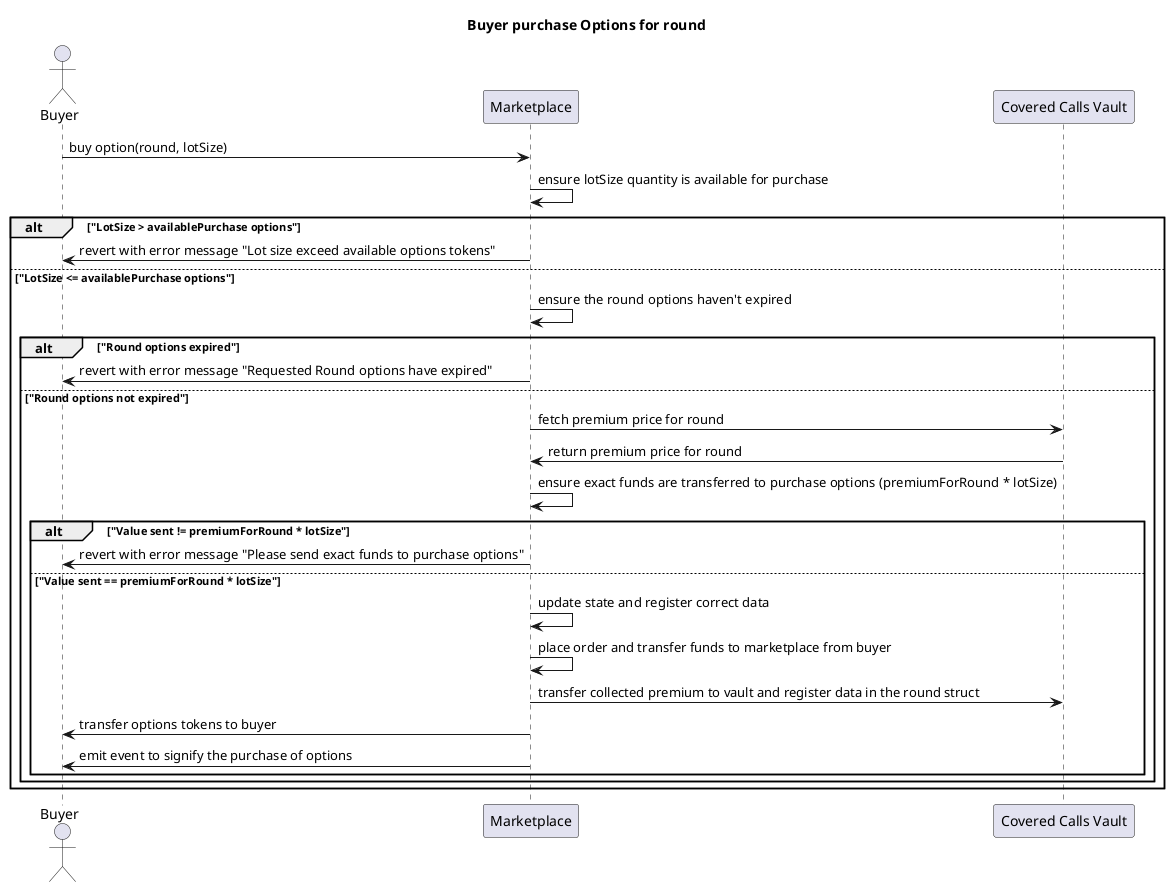 @startuml "buyer-purchase-options"

title "Buyer purchase Options for round"

actor "Buyer" as buyer
participant "Marketplace" as marketplace
participant "Covered Calls Vault" as vault

buyer -> marketplace: buy option(round, lotSize)
marketplace -> marketplace: ensure lotSize quantity is available for purchase
alt "LotSize > availablePurchase options"
    marketplace -> buyer: revert with error message "Lot size exceed available options tokens"
else "LotSize <= availablePurchase options"
    marketplace -> marketplace: ensure the round options haven't expired
    alt "Round options expired"
        marketplace -> buyer: revert with error message "Requested Round options have expired"
    else "Round options not expired"
        marketplace -> vault: fetch premium price for round
        vault -> marketplace: return premium price for round
        marketplace -> marketplace: ensure exact funds are transferred to purchase options (premiumForRound * lotSize)
        alt "Value sent != premiumForRound * lotSize"
            marketplace -> buyer: revert with error message "Please send exact funds to purchase options"
        else "Value sent == premiumForRound * lotSize"
            marketplace -> marketplace: update state and register correct data
            marketplace -> marketplace: place order and transfer funds to marketplace from buyer
            marketplace -> vault: transfer collected premium to vault and register data in the round struct
            marketplace -> buyer: transfer options tokens to buyer
            marketplace -> buyer: emit event to signify the purchase of options
        end
    end
end

@enduml